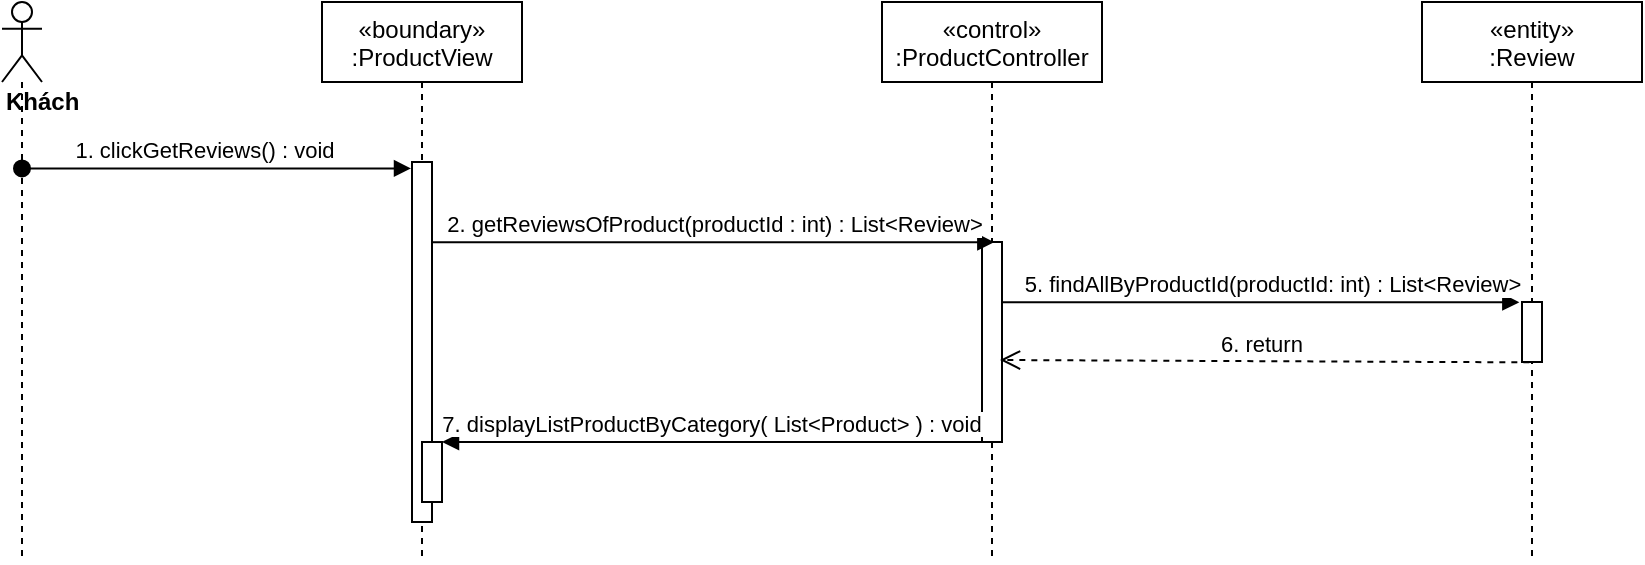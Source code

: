<mxfile version="14.7.0" type="device"><diagram id="kgpKYQtTHZ0yAKxKKP6v" name="Page-1"><mxGraphModel dx="1108" dy="425" grid="1" gridSize="10" guides="1" tooltips="1" connect="1" arrows="1" fold="1" page="1" pageScale="1" pageWidth="850" pageHeight="1100" math="0" shadow="0"><root><mxCell id="0"/><mxCell id="1" parent="0"/><mxCell id="Ly-g7zfynSftRaa983kj-1" value="«boundary»&#10;:ProductView" style="shape=umlLifeline;perimeter=lifelinePerimeter;container=1;collapsible=0;recursiveResize=0;rounded=0;shadow=0;strokeWidth=1;" parent="1" vertex="1"><mxGeometry x="260" y="80" width="100" height="280" as="geometry"/></mxCell><mxCell id="Ly-g7zfynSftRaa983kj-2" value="" style="points=[];perimeter=orthogonalPerimeter;rounded=0;shadow=0;strokeWidth=1;" parent="Ly-g7zfynSftRaa983kj-1" vertex="1"><mxGeometry x="45" y="80" width="10" height="180" as="geometry"/></mxCell><mxCell id="Ly-g7zfynSftRaa983kj-3" value="" style="html=1;points=[];perimeter=orthogonalPerimeter;" parent="Ly-g7zfynSftRaa983kj-1" vertex="1"><mxGeometry x="50" y="220" width="10" height="30" as="geometry"/></mxCell><mxCell id="Ly-g7zfynSftRaa983kj-4" value="«control»&#10;:ProductController" style="shape=umlLifeline;perimeter=lifelinePerimeter;container=1;collapsible=0;recursiveResize=0;rounded=0;shadow=0;strokeWidth=1;" parent="1" vertex="1"><mxGeometry x="540" y="80" width="110" height="280" as="geometry"/></mxCell><mxCell id="Ly-g7zfynSftRaa983kj-5" value="" style="points=[];perimeter=orthogonalPerimeter;rounded=0;shadow=0;strokeWidth=1;" parent="Ly-g7zfynSftRaa983kj-4" vertex="1"><mxGeometry x="50" y="120" width="10" height="100" as="geometry"/></mxCell><mxCell id="Ly-g7zfynSftRaa983kj-6" value="&lt;div&gt;&lt;b&gt;Khách&lt;/b&gt;&lt;/div&gt;" style="shape=umlLifeline;participant=umlActor;perimeter=lifelinePerimeter;whiteSpace=wrap;html=1;container=1;collapsible=0;recursiveResize=0;verticalAlign=top;spacingTop=36;outlineConnect=0;align=left;" parent="1" vertex="1"><mxGeometry x="100" y="80" width="20" height="280" as="geometry"/></mxCell><mxCell id="Ly-g7zfynSftRaa983kj-7" value="1. clickGetReviews() : void" style="verticalAlign=bottom;startArrow=oval;endArrow=block;startSize=8;shadow=0;strokeWidth=1;entryX=-0.05;entryY=0.018;entryDx=0;entryDy=0;entryPerimeter=0;" parent="1" source="Ly-g7zfynSftRaa983kj-6" target="Ly-g7zfynSftRaa983kj-2" edge="1"><mxGeometry x="-0.06" relative="1" as="geometry"><mxPoint x="100" y="170" as="sourcePoint"/><mxPoint as="offset"/></mxGeometry></mxCell><mxCell id="Ly-g7zfynSftRaa983kj-10" value="2. getReviewsOfProduct(productId : int) : List&amp;lt;Review&amp;gt;" style="html=1;verticalAlign=bottom;endArrow=block;entryX=0.617;entryY=0.001;entryDx=0;entryDy=0;entryPerimeter=0;" parent="1" source="Ly-g7zfynSftRaa983kj-2" target="Ly-g7zfynSftRaa983kj-5" edge="1"><mxGeometry width="80" relative="1" as="geometry"><mxPoint x="320" y="248" as="sourcePoint"/><mxPoint x="500" y="210" as="targetPoint"/></mxGeometry></mxCell><mxCell id="Ly-g7zfynSftRaa983kj-12" value="«entity»&#10;:Review" style="shape=umlLifeline;perimeter=lifelinePerimeter;container=1;collapsible=0;recursiveResize=0;rounded=0;shadow=0;strokeWidth=1;" parent="1" vertex="1"><mxGeometry x="810" y="80" width="110" height="280" as="geometry"/></mxCell><mxCell id="Ly-g7zfynSftRaa983kj-13" value="" style="points=[];perimeter=orthogonalPerimeter;rounded=0;shadow=0;strokeWidth=1;" parent="Ly-g7zfynSftRaa983kj-12" vertex="1"><mxGeometry x="50" y="150" width="10" height="30" as="geometry"/></mxCell><mxCell id="Ly-g7zfynSftRaa983kj-14" value="5. findAllByProductId(productId: int) : List&amp;lt;Review&amp;gt;" style="html=1;verticalAlign=bottom;endArrow=block;entryX=-0.133;entryY=0.004;entryDx=0;entryDy=0;entryPerimeter=0;" parent="1" source="Ly-g7zfynSftRaa983kj-5" target="Ly-g7zfynSftRaa983kj-13" edge="1"><mxGeometry x="0.041" width="80" relative="1" as="geometry"><mxPoint x="895" y="255.12" as="sourcePoint"/><mxPoint x="1000" y="190" as="targetPoint"/><mxPoint as="offset"/></mxGeometry></mxCell><mxCell id="Ly-g7zfynSftRaa983kj-15" value="6. return&amp;nbsp;" style="html=1;verticalAlign=bottom;endArrow=open;dashed=1;endSize=8;exitX=0.367;exitY=1.006;exitDx=0;exitDy=0;exitPerimeter=0;entryX=0.9;entryY=0.59;entryDx=0;entryDy=0;entryPerimeter=0;" parent="1" source="Ly-g7zfynSftRaa983kj-13" target="Ly-g7zfynSftRaa983kj-5" edge="1"><mxGeometry relative="1" as="geometry"><mxPoint x="1000" y="360" as="sourcePoint"/><mxPoint x="894" y="285.04" as="targetPoint"/></mxGeometry></mxCell><mxCell id="Ly-g7zfynSftRaa983kj-17" value="7. displayListProductByCategory( List&lt;Product&gt; ) : void" style="verticalAlign=bottom;endArrow=block;shadow=0;strokeWidth=1;" parent="1" source="Ly-g7zfynSftRaa983kj-5" target="Ly-g7zfynSftRaa983kj-3" edge="1"><mxGeometry relative="1" as="geometry"><mxPoint x="565" y="370" as="sourcePoint"/><mxPoint x="350" y="401" as="targetPoint"/></mxGeometry></mxCell></root></mxGraphModel></diagram></mxfile>